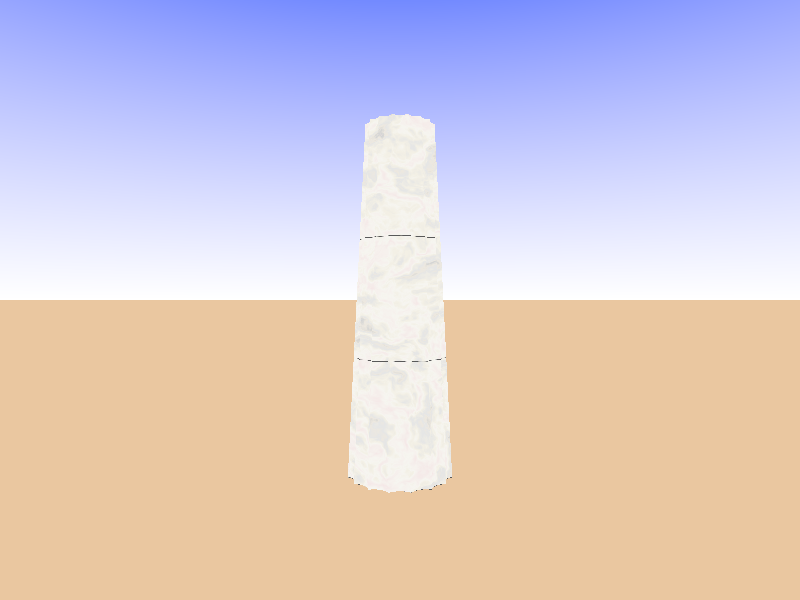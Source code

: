 // PoVRay 3.6 / 3.7 Scene File "Column_Kernel_01_1.pov"
// author: Friedrich A. Lohmueller, Dec-2006 /Aug-2009/Jan-2011
// email:  Friedrich.Lohmueller_at_t-online.de
// homepage: http://www.f-lohmueller.de
//--------------------------------------------------------------------------
#version 3.6; // 3.7;
global_settings{ assumed_gamma 1.0 }
#default{ finish{ ambient 0.1 diffuse 0.9 }} 
//--------------------------------------------------------------------------
#include "colors.inc"
#include "textures.inc"
#include "glass.inc"
#include "metals.inc"
#include "golds.inc"
#include "stones.inc"
#include "woods.inc"
#include "shapes.inc"
#include "shapes2.inc"
#include "functions.inc"
#include "math.inc"
#include "transforms.inc"
//--------------------------------------------------------------------------
// camera ------------------------------------------------------------------
#declare Camera_0 = camera {/*ultra_wide_angle*/ angle 75      // front view
                            location  <0.0 , 1.0 ,-3.0>
                            right     x*image_width/image_height
                            look_at   <0.0 , 1.0 , 0.0>}
#declare Camera_1 = camera {/*ultra_wide_angle*/ angle 90   // diagonal view
                            location  <2.0 , 2.5 ,-3.0>
                            right     x*image_width/image_height
                            look_at   <0.0 , 1.0 , 0.0>}
#declare Camera_2 = camera {/*ultra_wide_angle*/ angle 90 // right side view
                            location  <3.0 , 1.0 , 0.0>
                            right     x*image_width/image_height
                            look_at   <0.0 , 1.0 , 0.0>}
#declare Camera_3 = camera {/*ultra_wide_angle*/ angle 90        // top view
                            location  <0.0 , 3.0 ,-0.001>
                            right     x*image_width/image_height
                            look_at   <0.0 , 1.0 , 0.0>}
camera{Camera_0}
// sun ---------------------------------------------------------------------
light_source{<-1500,2500,-2500> color White}
// sky ---------------------------------------------------------------------
sky_sphere { pigment { gradient <0,1,0>
                       color_map { [0.00 rgb <1.0,1.0,1.0>]
                                   [0.30 rgb <0.0,0.1,1.0>]
                                   [0.70 rgb <0.0,0.1,1.0>]
                                   [1.00 rgb <1.0,1.0,1.0>] 
                                 } 
                       scale 2         
                     } // end of pigment
           } //end of skysphere
// fog ---------------------------------------------------------------------
fog{fog_type   2
    distance   50
    color      White
    fog_offset 0.1
    fog_alt    2.0
    turbulence 0.8}
// ground ------------------------------------------------------------------
plane{ <0,1,0>, 0 
       texture{ pigment{ color rgb <0.825,0.57,0.35>}
                normal { bumps 0.75 scale 0.025  }
                finish { phong 0.1 } 
              } // end of texture
     } // end of plane
//--------------------------------------------------------------------------
//---------------------------- objects in scene ----------------------------
//--------------------------------------------------------------------------



// ------------------------------------------------------------- A Ripped Column Kernel                                 
// ---------------------------------------------------- "Column_01(...)" marcro 
#macro Column_Kernel_01 (  Column_Kernel_Height___, // 
                           Column_Subdivision___,  //  
                           C_Base_Radius___, 
                           C_Top_Radius___ 
                        ) //---------------------------------
//------------------------------------------------------------------------------------
#local Rip_Top_R___  = 2*pi*C_Top_Radius___ /Column_Subdivision___*1/sqrt(2); 
#local Rip_Base_R___ = 2*pi*C_Base_Radius___/Column_Subdivision___*1/sqrt(2);
#local Rip_Top_Distance___ = C_Top_Radius___  +Rip_Top_R___ *1/sqrt(2);
#local Rip_Base_Distance___= C_Base_Radius___ +Rip_Base_R___*1/sqrt(2);
#local R_over = +Rip_Base_R___*0.1; 

// ----------------------------------------------------------------------------------- 
difference{ // column kernel
cone { <0,0,0>,C_Base_Radius___,<0,Column_Kernel_Height___,0>,C_Top_Radius___ 
     } // end of cone -----------------------------------
 
 #local Nr = 0;     // start
 #local EndNr = Column_Subdivision___; // end
 #while (Nr< EndNr) 
 cone{ <Rip_Base_Distance___,-R_over,                          0>, Rip_Base_R___,
       <Rip_Top_Distance___ , Column_Kernel_Height___ + R_over,0>, Rip_Top_R___
       rotate<0,Nr * 360/EndNr,0>      
     } // end of cone -----------------------------------
 #local Nr = Nr + 1;    // next Nr
 #end // ---------------  end of loop 
 

} // end of difference 
#end //------------------------------------------------------------------ end of macro
//------------------------------------------------------------------------------------




//-----------------------------------------------------------------------
//-----------------------------------------------------------------------
#declare Stone_Texture = // Column kernel stone texture
         texture { T_Grnt16
                   normal { agate 0.35 scale 0.05}
                   finish { phong 0.2 } 
                   scale 1 
                 } // end of texture 

#declare Column_Kernel_Texture = // with vertical subdivisions 
        texture { gradient<0,1,0> scale <1,0.67,1> turbulence 0.01  
                   texture_map{ [0.00 Stone_Texture ]
                                [0.001 pigment{ color rgb <1,1,1>*0.1} ]
                                [0.005 pigment{ color rgb <1,1,1>*0.1} ]
                                [0.006 Stone_Texture ]
                                [1.00 Stone_Texture ]
                              } // end of texture_map      
                 } // end of texture ------------------------------------ 
//-----------------------------------------------------------------------

//-----------------------------------------------------------------------
object{ Column_Kernel_01 ( 2.00, // Column_Total_Height,  // 
                           16,   // Column_Subdivision, // integer ~ 16
                           0.30, // Column_Base_Radius, 
                           0.20  // Column_Top_Radius,  
                  ) //---------------------------------

        texture { Column_Kernel_Texture}  
        scale<1,1,1>  rotate< 0,0,0>  translate<0,0,0>  
      } // end of "Column_01(...) --------------------------------------- 
//------------------------------------------------------------------- end 








